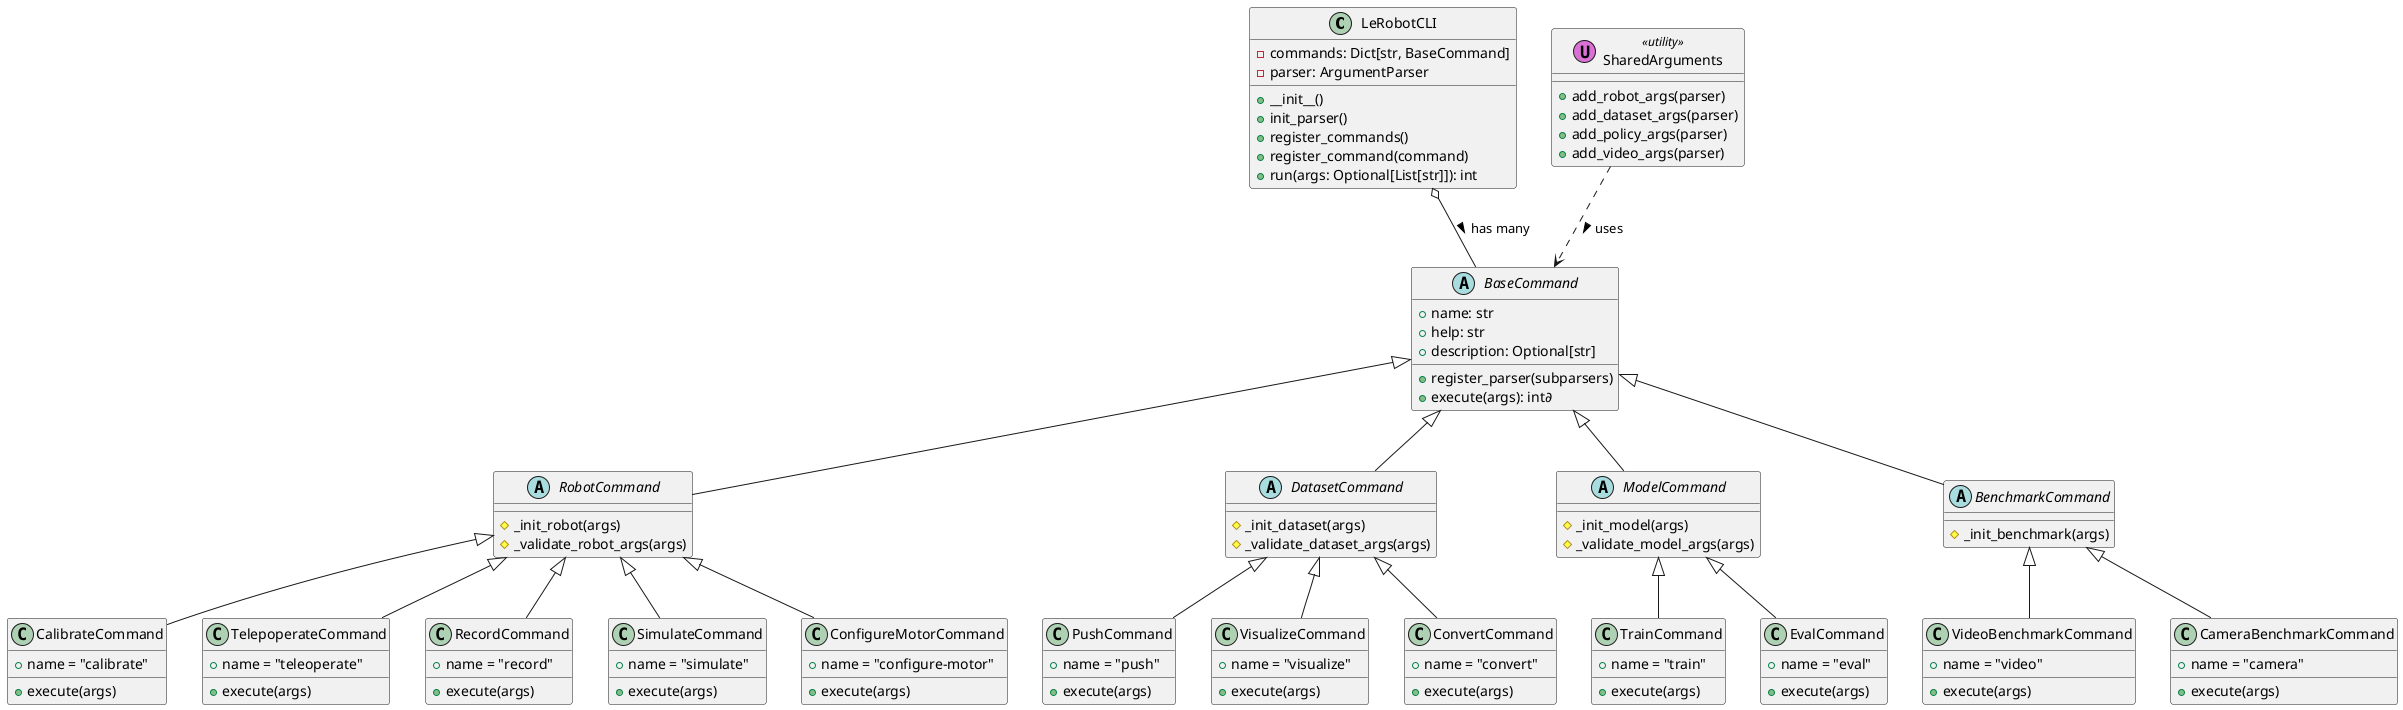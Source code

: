 @startuml LeRobot CLI 
' Class definitions
class LeRobotCLI {
    -commands: Dict[str, BaseCommand]
    -parser: ArgumentParser
    +__init__()
    +init_parser()
    +register_commands()
    +register_command(command)
    +run(args: Optional[List[str]]): int
}

abstract class BaseCommand {
    +name: str
    +help: str
    +description: Optional[str]
    +register_parser(subparsers)
    +execute(args): int∂
}

class SharedArguments << (U,orchid) utility >> {
    +add_robot_args(parser)
    +add_dataset_args(parser)
    +add_policy_args(parser)
    +add_video_args(parser)
}

' Robot Commands
abstract class RobotCommand {
    #_init_robot(args)
    #_validate_robot_args(args)
}

class CalibrateCommand {
    +name = "calibrate"
    +execute(args)
}

class TelepoperateCommand {
    +name = "teleoperate"
    +execute(args)
}

class RecordCommand {
    +name = "record"
    +execute(args)
}

class SimulateCommand {
    +name = "simulate"
    +execute(args)
}

class ConfigureMotorCommand {
    +name = "configure-motor"
    +execute(args)
}

' Dataset Commands
abstract class DatasetCommand {
    #_init_dataset(args)
    #_validate_dataset_args(args)
}

class PushCommand {
    +name = "push"
    +execute(args)
}

class VisualizeCommand {
    +name = "visualize"
    +execute(args)
}

class ConvertCommand {
    +name = "convert"
    +execute(args)
}

' Model Commands
abstract class ModelCommand {
    #_init_model(args)
    #_validate_model_args(args)
}

class TrainCommand {
    +name = "train"
    +execute(args)
}

class EvalCommand {
    +name = "eval"
    +execute(args)
}

' Benchmark Commands
abstract class BenchmarkCommand {
    #_init_benchmark(args)
}

class VideoBenchmarkCommand {
    +name = "video"
    +execute(args)
}

class CameraBenchmarkCommand {
    +name = "camera"
    +execute(args)
}

' Relationships
LeRobotCLI o-- BaseCommand : has many >
BaseCommand <|-- RobotCommand
BaseCommand <|-- DatasetCommand
BaseCommand <|-- ModelCommand
BaseCommand <|-- BenchmarkCommand

RobotCommand <|-- CalibrateCommand
RobotCommand <|-- TelepoperateCommand
RobotCommand <|-- RecordCommand
RobotCommand <|-- SimulateCommand
RobotCommand <|-- ConfigureMotorCommand

DatasetCommand <|-- PushCommand
DatasetCommand <|-- VisualizeCommand
DatasetCommand <|-- ConvertCommand

ModelCommand <|-- TrainCommand
ModelCommand <|-- EvalCommand

BenchmarkCommand <|-- VideoBenchmarkCommand
BenchmarkCommand <|-- CameraBenchmarkCommand

SharedArguments ..> BaseCommand : uses >

@enduml